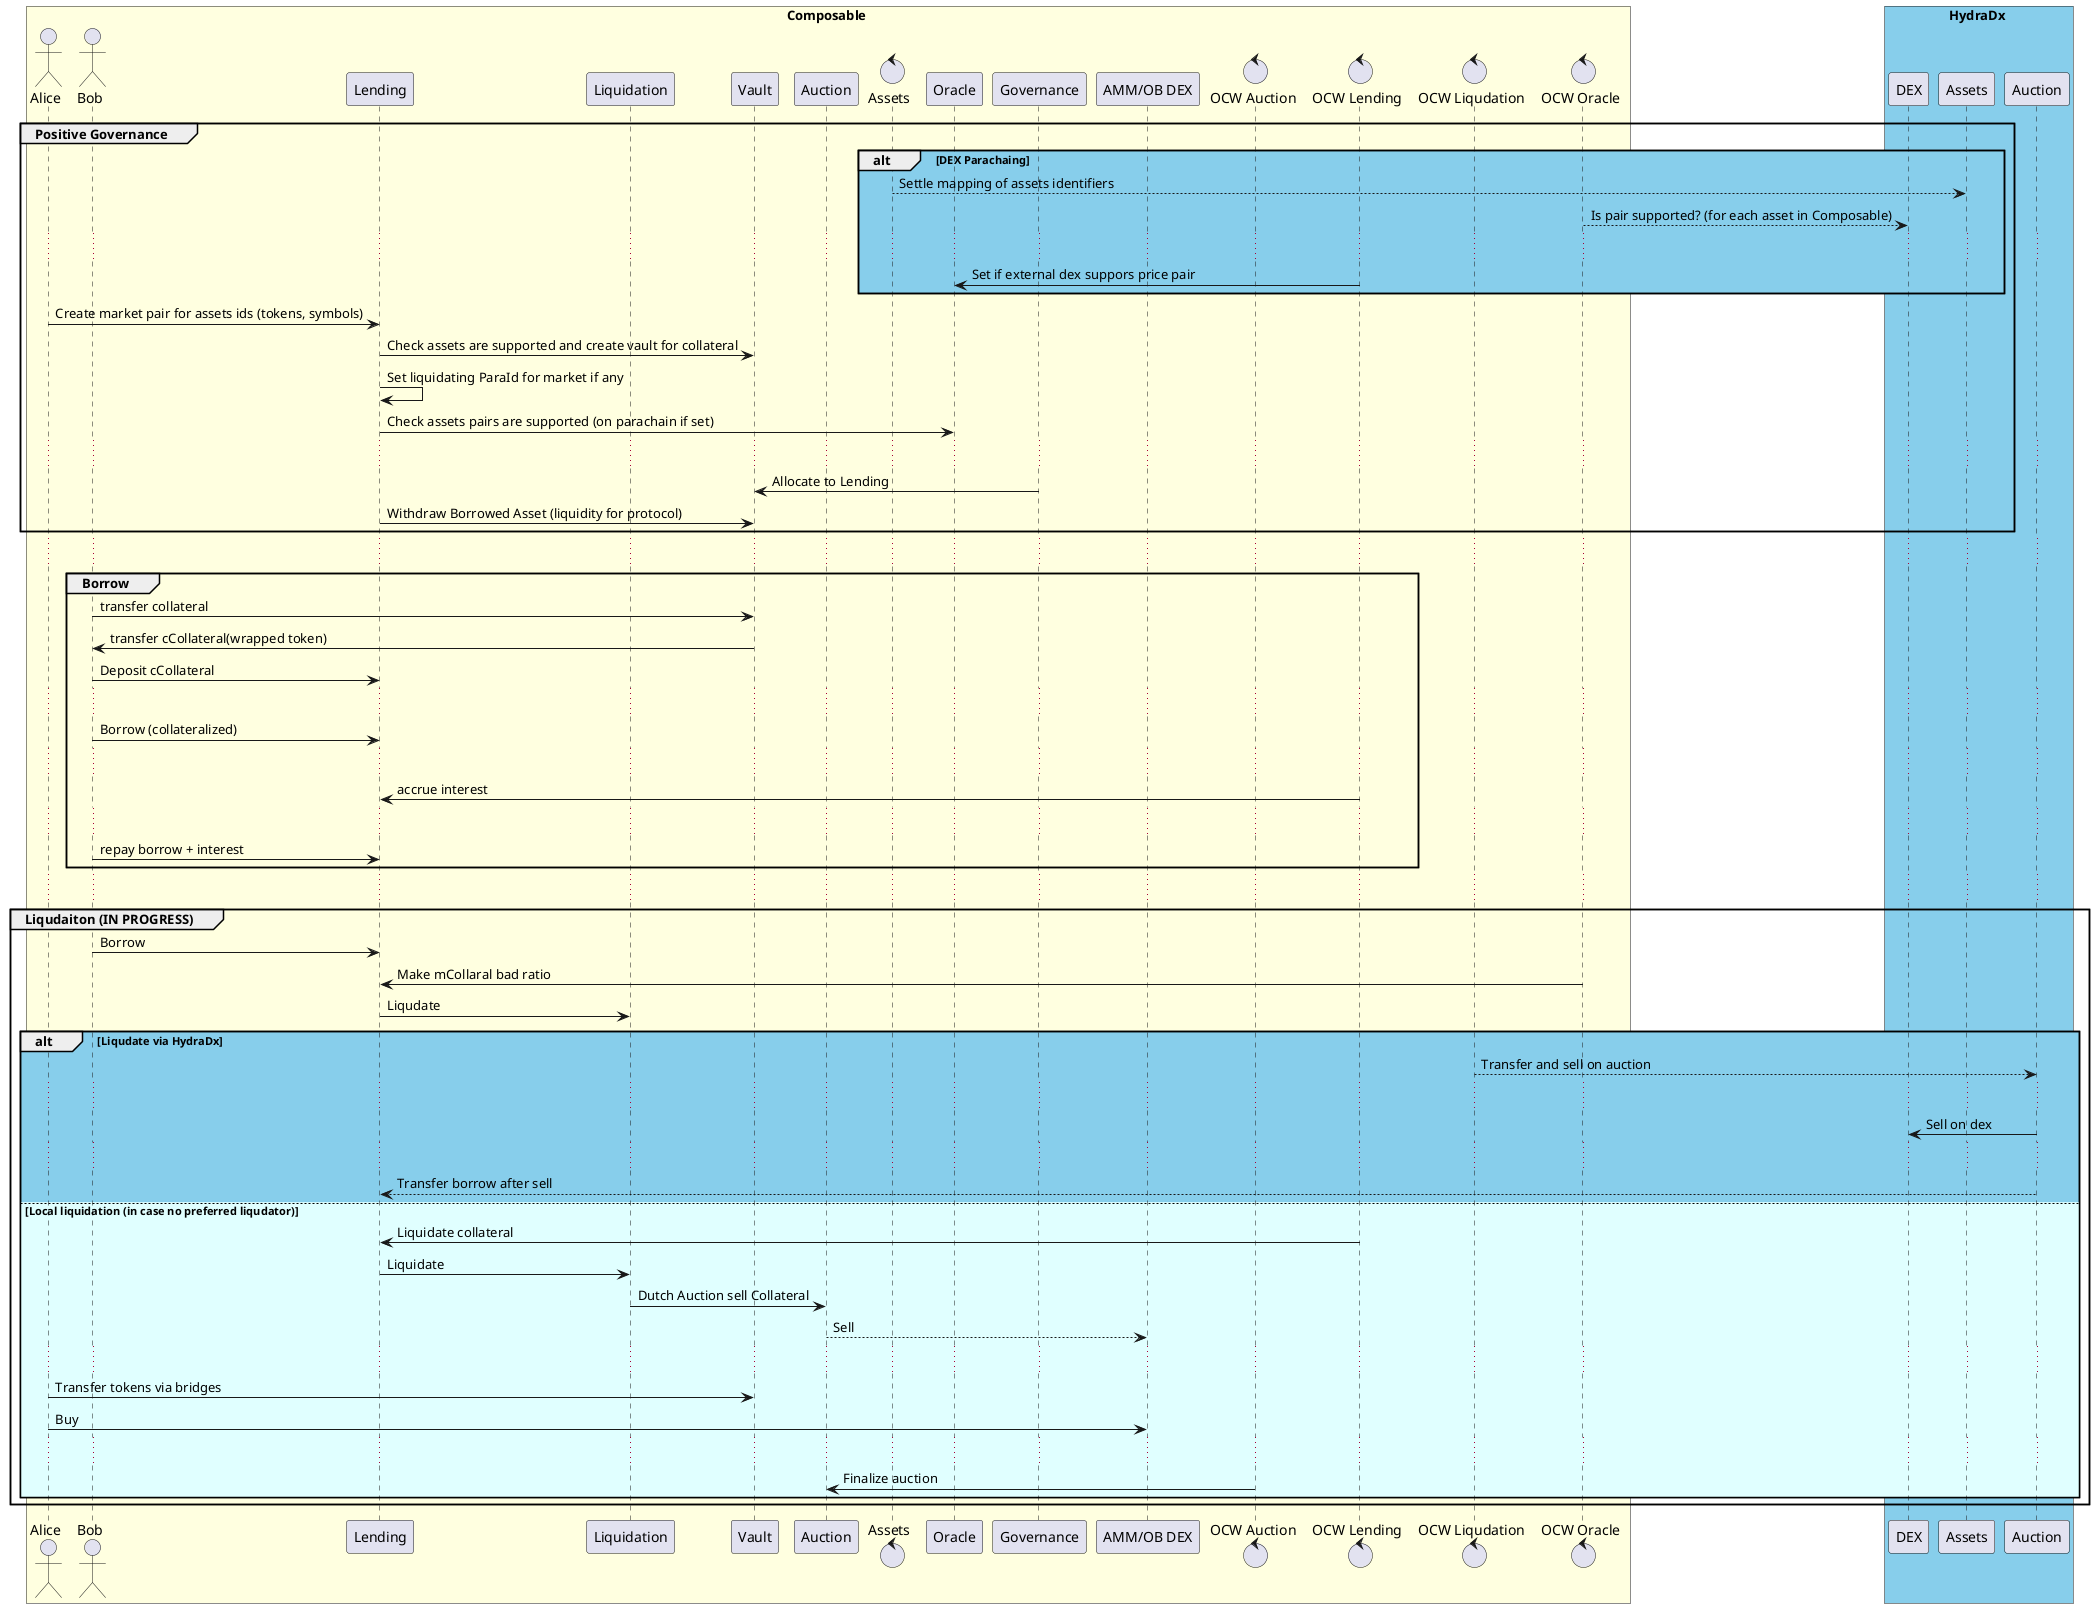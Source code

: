 @startuml
box Composable #LightYellow
  actor Alice as a
  actor Bob as b
  participant Lending as pl
  participant Liquidation as pk
  participant Vault as v
  participant Auction as pa
  control "Assets" as c_assets
  participant Oracle as po
  participant Governance as pg
  participant "AMM/OB DEX" as pd
  control "OCW Auction" as oa
  control "OCW Lending" as cl
  control "OCW Liqudation" as ck
  control "OCW Oracle" as co
end box

box HydraDx #SkyBlue
  participant "DEX" as pd2
  participant "Assets" as p_assets2
  participant "Auction" as pa2
end box

group Positive Governance
  alt #SkyBlue DEX Parachaing
    c_assets --> p_assets2: Settle mapping of assets identifiers
    co --> pd2: Is pair supported? (for each asset in Composable)
    ...
    cl ->  po: Set if external dex suppors price pair
  end
  a   ->    pl: Create market pair for assets ids (tokens, symbols)
  pl  ->    v: Check assets are supported and create vault for collateral
  pl  ->    pl: Set liquidating ParaId for market if any
  pl  ->    po: Check assets pairs are supported (on parachain if set)
  ...
  pg  ->    v : Allocate to Lending
  pl  ->    v : Withdraw Borrowed Asset (liquidity for protocol)
end

...


group Borrow
  b -> v  : transfer collateral
  v -> b  : transfer cCollateral(wrapped token)
  b -> pl : Deposit cCollateral
  ...
  b -> pl : Borrow (collateralized)
  ...
  cl -> pl : accrue interest
  ...
  b -> pl : repay borrow + interest

end

...

group Liqudaiton (IN PROGRESS)

  b  -> pl: Borrow
  co -> pl: Make mCollaral bad ratio
  pl -> pk: Liqudate


  alt #SkyBlue Liqudate via HydraDx
    ck --> pa2 : Transfer and sell on auction
    ...
    pa2 -> pd2 : Sell on dex
    ...
    pa2 --> pl :  Transfer borrow after sell
  else #LightCyan Local liquidation (in case no preferred liqudator)
    cl    -> pl : Liquidate collateral
    pl    -> pk: Liquidate
    pk -> pa: Dutch Auction sell Collateral
    pa    -->  pd: Sell
    ...
    a    -> v : Transfer tokens via bridges
    a    -> pd: Buy
    ...
    oa    -> pa : Finalize auction
  end


end

@enduml
